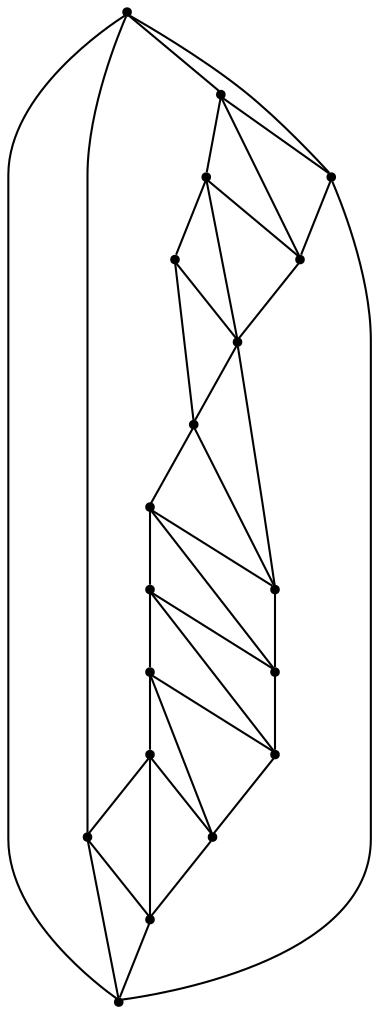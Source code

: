 graph {
  node [shape=point,comment="{\"directed\":false,\"doi\":\"10.1007/978-3-319-03841-4_1\",\"figure\":\"1\"}"]

  v0 [pos="1314.0306130481026,835.1188051961402"]
  v1 [pos="1436.9692818782685,804.6137830637932"]
  v2 [pos="1493.1889870681644,719.3957777512969"]
  v3 [pos="1444.8540964537017,734.0646717936595"]
  v4 [pos="1311.0993208694235,799.2629217302082"]
  v5 [pos="1415.0451607359973,773.6921278152979"]
  v6 [pos="1347.3421858777326,647.9714317115256"]
  v7 [pos="1337.993761185996,681.2560427897022"]
  v8 [pos="1254.195910484353,640.2118306893419"]
  v9 [pos="1089.1477203424472,813.7860704883503"]
  v10 [pos="1005.0662490532562,738.9322590608941"]
  v11 [pos="1213.049531666988,837.1190511212869"]
  v12 [pos="1254.7462594456651,674.7175990267542"]
  v13 [pos="1109.6415704268802,781.9807867627493"]
  v14 [pos="1057.270570046924,737.532036042337"]
  v15 [pos="1216.889758557957,801.3089515142724"]
  v16 [pos="1150.4544314112743,648.9300948463016"]
  v17 [pos="1151.8679056915646,683.2814698372534"]
  v18 [pos="1047.1716347947668,683.9023498351278"]

  v0 -- v11 [id="-1",pos="1314.0306130481026,835.1188051961402 1294.174640017192,837.2288738638989 1273.2293353426323,838.3442144681779 1251.635674391497,838.3442144681779 1238.5021387736579,838.3442144681779 1225.6083814051426,837.9315994285478 1213.049531666988,837.1190511212869"]
  v10 -- v14 [id="-2",pos="1005.0662490532562,738.9322590608941 1057.270570046924,737.532036042337 1057.270570046924,737.532036042337 1057.270570046924,737.532036042337"]
  v18 -- v17 [id="-4",pos="1047.1716347947668,683.9023498351278 1055.3773537139707,681.8768591988835 1055.3773537139707,681.8768591988835 1055.3773537139707,681.8768591988835 1062.2239492893239,680.7808444873554 1075.9130048698005,678.5929483293402 1093.1629136662032,678.6846432245608 1110.4087505165337,678.7763381197815 1131.215376958633,681.1475604795451 1141.6228893740692,682.3352700862939 1144.8739247556473,682.705117821611 1146.093063023739,682.843810722355 1151.8679056915646,683.2814698372534"]
  v16 -- v17 [id="-6",pos="1150.4544314112743,648.9300948463016 1151.8679056915646,683.2814698372534 1151.8679056915646,683.2814698372534 1151.8679056915646,683.2814698372534"]
  v16 -- v12 [id="-8",pos="1150.4544314112743,648.9300948463016 1161.883366049243,650.0466487056495 1161.883366049243,650.0466487056495 1161.883366049243,650.0466487056495 1171.1900532937404,650.500862739326 1189.807626977122,651.4135512491057 1206.603132041537,655.6100870397358 1223.3944379115655,659.8024259766318 1238.3593487199257,667.2828090481123 1245.843840097142,671.0209339513319 1253.328458722673,674.7631921195928 1245.843840097142,671.0209339513319 1245.843840097142,671.0209339513319 1254.7462594456651,674.7175990267542 1254.7462594456651,674.7175990267542 1254.7462594456651,674.7175990267542"]
  v11 -- v13 [id="-9",pos="1213.049531666988,837.1190511212869 1199.3021327341964,831.1012715761385 1199.3021327341964,831.1012715761385 1199.3021327341964,831.1012715761385 1186.342782614678,827.0881255759498 1160.4240823756413,819.0618335755722 1143.5410304706752,810.2145479606356 1126.6581058140237,801.3672623456991 1118.8065030487414,791.6990467048964 1114.8829285116085,786.8649070901487 1109.6415704268802,781.9807867627493 1109.6415704268802,781.9807867627493 1109.6415704268802,781.9807867627493"]
  v8 -- v7 [id="-10",pos="1254.195910484353,640.2118306893419 1265.5539678110038,642.4745707389485 1265.5539678110038,642.4745707389485 1265.5539678110038,642.4745707389485 1276.140773101929,644.1165579680666 1297.3143836837792,647.3962083951828 1311.1868677099742,653.9639665455766 1325.0593517361692,660.5317246959702 1331.6308364550237,670.3833301272142 1334.9165151902935,675.3091010484898 1337.993761185996,681.2560427897022 1337.993761185996,681.2560427897022 1337.993761185996,681.2560427897022"]
  v5 -- v2 [id="-11",pos="1415.0451607359973,773.6921278152979 1423.3510399849524,772.1791620441568 1423.3510399849524,772.1791620441568 1423.3510399849524,772.1791620441568 1430.1976355603056,771.6290562615256 1443.8867547649397,770.5330415499975 1456.7543588495203,761.9608406207229 1469.6219629341008,753.3885761027555 1481.672251093015,737.3359285133075 1487.6932596022423,729.3096365129301 1493.1889870681644,719.3957777512969 1493.1889870681644,719.3957777512969 1493.1889870681644,719.3957777512969"]
  v1 -- v4 [id="-12",pos="1436.9692818782685,804.6137830637932 1423.3510399849524,805.4721032411086 1423.3510399849524,805.4721032411086 1423.3510399849524,805.4721032411086 1408.2943831416542,807.568304503903 1378.176870260671,811.7647767058402 1357.0948784654436,811.0354779865019 1336.0131411668458,810.3062428558563 1323.966924954004,804.6511096265494 1317.9459164447765,801.8214763793754 1316.063039037397,800.9385275064255 1315.3569600096298,800.6074216790694 1311.0993208694235,799.2629217302082"]
  v2 -- v3 [id="-13",pos="1493.1889870681644,719.3957777512969 1444.8540964537017,734.0646717936595 1444.8540964537017,734.0646717936595 1444.8540964537017,734.0646717936595"]
  v14 -- v18 [id="-14",pos="1057.270570046924,737.532036042337 1051.7750811715923,729.993151373351 1046.2877520944442,722.4502606167098 1044.6032389037273,713.5154769602866 1042.9228612832399,704.5764964501293 1045.0452359250262,694.237292921415 1047.1716347947668,683.9023498351278"]
  v1 -- v0 [id="-17",pos="1436.9692818782685,804.6137830637932 1405.0690395244287,819.2293156572755 1362.494955070084,830.0574542796921 1314.0306130481026,835.1188051961402"]
  v14 -- v9 [id="-19",pos="1057.270570046924,737.532036042337 1052.5546679719344,743.7203604619529 1048.9020050969132,750.8340275412435 1050.2738691782788,759.9563342531492 1051.6415340652577,769.0786409650548 1058.0294630900792,780.2055176332273 1065.697446537171,789.1444345546915 1073.3612944140334,798.0834150648487 1082.305323961481,804.8303661519496 1086.775175513854,808.2059083280208 1089.1477203424472,813.7860704883503 1089.1477203424472,813.7860704883503 1089.1477203424472,813.7860704883503"]
  v17 -- v12 [id="-20",pos="1151.8679056915646,683.2814698372534 1180.9354234529653,677.9769437857967 1214.9319253357885,674.7009387892036 1254.7462594456651,674.7175990267542"]
  v9 -- v13 [id="-26",pos="1089.1477203424472,813.7860704883503 1109.6415704268802,781.9807867627493 1109.6415704268802,781.9807867627493 1109.6415704268802,781.9807867627493"]
  v0 -- v4 [id="-28",pos="1314.0306130481026,835.1188051961402 1311.0993208694235,799.2629217302082 1311.0993208694235,799.2629217302082 1311.0993208694235,799.2629217302082"]
  v0 -- v15 [id="-29",pos="1314.0306130481026,835.1188051961402 1302.522275461727,831.4679875683282 1302.522275461727,831.4679875683282 1302.522275461727,831.4679875683282 1290.9305902291874,829.4593479357134 1267.7514189584952,825.4462019355245 1251.5981361386446,820.0661533918798 1235.4447260704794,814.6819079945008 1226.317331701471,807.9349569073999 1216.889758557957,801.3089515142724"]
  v8 -- v12 [id="-33",pos="1254.195910484353,640.2118306893419 1254.7462594456651,674.7175990267542 1254.7462594456651,674.7175990267542 1254.7462594456651,674.7175990267542"]
  v15 -- v4 [id="-35",pos="1216.889758557957,801.3089515142724 1228.0049884407072,802.5793644045359 1239.5070703197148,802.9219422994095 1251.2521479708278,802.9219422994095 1272.1708574377935,802.9219422994095 1292.3188444488949,801.8351356616423 1311.0993208694235,799.2629217302082"]
  v15 -- v13 [id="-36",pos="1216.889758557957,801.3089515142724 1174.7376314436437,799.4493720357445 1137.3284667984467,792.5194591564898 1109.6415704268802,781.9807867627493"]
  v12 -- v7 [id="-37",pos="1254.7462594456651,674.7175990267542 1282.447751865152,674.7009387892036 1311.9293391307926,677.1178978840406 1337.993761185996,681.2560427897022"]
  v7 -- v3 [id="-38",pos="1337.993761185996,681.2560427897022 1401.9981303803927,691.9238786306181 1445.9091122313291,713.6794730706641 1444.8540964537017,734.0646717936595"]
  v11 -- v15 [id="-39",pos="1213.049531666988,837.1190511212869 1216.889758557957,801.3089515142724 1216.889758557957,801.3089515142724 1216.889758557957,801.3089515142724"]
  v11 -- v9 [id="-41",pos="1213.049531666988,837.1190511212869 1165.9422734629945,834.1616888523247 1123.278709409416,825.8312179389836 1089.1477203424472,813.7860704883503"]
  v9 -- v10 [id="-42",pos="1089.1477203424472,813.7860704883503 1037.5549014299356,795.5884291718228 1005.066233147217,768.9549633822473 1005.0662490532562,738.9322590608941"]
  v8 -- v6 [id="-43",pos="1254.195910484353,640.2118306893419 1285.5796469016743,640.2076338356078 1317.9215309325816,642.9633838667105 1347.3421858777326,647.9714317115256"]
  v6 -- v2 [id="-44",pos="1347.3421858777326,647.9714317115256 1421.3117040076102,660.4765862913348 1476.8778068809534,687.0847901282925 1493.1889870681644,719.3957777512969"]
  v2 -- v1 [id="-45",pos="1493.1889870681644,719.3957777512969 1496.4994664623916,725.8321014629628 1498.2051156357772,732.4729442422101 1498.2051156357772,739.2738575193723 1498.2051156357772,764.2900926527485 1475.1270643112903,787.1413800317086 1436.9692818782685,804.6137830637932"]
  v16 -- v8 [id="-49",pos="1150.4544314112743,648.9300948463016 1181.3004622945316,643.3199354463625 1215.5636759868673,640.2076338356078 1254.195910484353,640.2118306893419"]
  v18 -- v16 [id="-50",pos="1047.1716347947668,683.9023498351278 1072.6956263025827,668.7060356642287 1108.43160138854,656.5167047143233 1150.4544314112743,648.9300948463016"]
  v6 -- v3 [id="-53",pos="1347.3421858777326,647.9714317115256 1364.8505360014012,654.422377432987 1364.8505360014012,654.422377432987 1364.8505360014012,654.422377432987 1381.6459138175017,663.0904701112163 1415.2285255575582,680.4183253488997 1431.4735544123466,695.0123754996708 1447.7185832671348,709.606425650442 1446.6219572905825,721.466670714301 1446.0758075236572,727.3926281868428 1444.8540964537017,734.0646717936595 1444.8540964537017,734.0646717936595 1444.8540964537017,734.0646717936595"]
  v1 -- v5 [id="-55",pos="1436.9692818782685,804.6137830637932 1415.0451607359973,773.6921278152979 1415.0451607359973,773.6921278152979 1415.0451607359973,773.6921278152979"]
  v10 -- v18 [id="-56",pos="1005.0662490532562,738.9322590608941 1005.066233147217,718.759767253276 1020.5856814439205,699.7020792544919 1047.1716347947668,683.9023498351278"]
  v3 -- v5 [id="-58",pos="1444.8540964537017,734.0646717936595 1445.9091122313291,751.5872831205058 1434.5616362100882,763.4906033703412 1415.0451607359973,773.6921278152979"]
  v5 -- v4 [id="-59",pos="1415.0451607359973,773.6921278152979 1390.9097217071294,785.8045455474519 1354.3530051649282,795.2277168689234 1311.0993208694235,799.2629217302082"]
  v13 -- v14 [id="-60",pos="1109.6415704268802,781.9807867627493 1076.5972400619803,771.2007684038299 1056.5909208917822,755.7752611065841 1057.270570046924,737.532036042337"]
  v6 -- v7 [id="-66",pos="1347.3421858777326,647.9714317115256 1337.993761185996,681.2560427897022 1337.993761185996,681.2560427897022 1337.993761185996,681.2560427897022"]
  v14 -- v17 [id="-67",pos="1057.270570046924,737.532036042337 1056.5909208917822,715.366713123112 1094.8038412040746,694.860229449401 1151.8679056915646,683.2814698372534"]
}